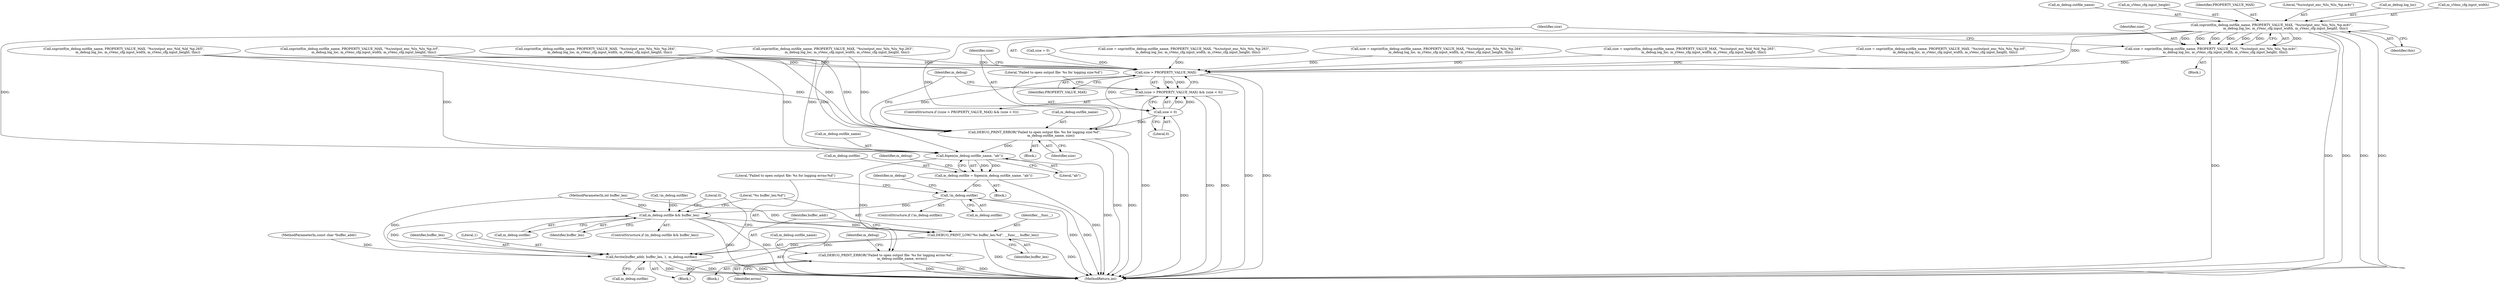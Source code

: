 digraph "0_Android_7558d03e6498e970b761aa44fff6b2c659202d95_5@API" {
"1000131" [label="(Call,snprintf(m_debug.outfile_name, PROPERTY_VALUE_MAX, \"%s/output_enc_%lu_%lu_%p.m4v\",\n                           m_debug.log_loc, m_sVenc_cfg.input_width, m_sVenc_cfg.input_height, this))"];
"1000129" [label="(Call,size = snprintf(m_debug.outfile_name, PROPERTY_VALUE_MAX, \"%s/output_enc_%lu_%lu_%p.m4v\",\n                           m_debug.log_loc, m_sVenc_cfg.input_width, m_sVenc_cfg.input_height, this))"];
"1000253" [label="(Call,size > PROPERTY_VALUE_MAX)"];
"1000252" [label="(Call,(size > PROPERTY_VALUE_MAX) && (size < 0))"];
"1000256" [label="(Call,size < 0)"];
"1000260" [label="(Call,DEBUG_PRINT_ERROR(\"Failed to open output file: %s for logging size:%d\",\n                                m_debug.outfile_name, size))"];
"1000270" [label="(Call,fopen(m_debug.outfile_name, \"ab\"))"];
"1000266" [label="(Call,m_debug.outfile = fopen(m_debug.outfile_name, \"ab\"))"];
"1000276" [label="(Call,!m_debug.outfile)"];
"1000298" [label="(Call,m_debug.outfile && buffer_len)"];
"1000304" [label="(Call,DEBUG_PRINT_LOW(\"%s buffer_len:%d\", __func__, buffer_len))"];
"1000308" [label="(Call,fwrite(buffer_addr, buffer_len, 1, m_debug.outfile))"];
"1000281" [label="(Call,DEBUG_PRINT_ERROR(\"Failed to open output file: %s for logging errno:%d\",\n                               m_debug.outfile_name, errno))"];
"1000306" [label="(Identifier,__func__)"];
"1000253" [label="(Call,size > PROPERTY_VALUE_MAX)"];
"1000255" [label="(Identifier,PROPERTY_VALUE_MAX)"];
"1000183" [label="(Call,snprintf(m_debug.outfile_name, PROPERTY_VALUE_MAX, \"%s/output_enc_%ld_%ld_%p.265\",\n                           m_debug.log_loc, m_sVenc_cfg.input_width, m_sVenc_cfg.input_height, this))"];
"1000274" [label="(Literal,\"ab\")"];
"1000130" [label="(Identifier,size)"];
"1000129" [label="(Call,size = snprintf(m_debug.outfile_name, PROPERTY_VALUE_MAX, \"%s/output_enc_%lu_%lu_%p.m4v\",\n                           m_debug.log_loc, m_sVenc_cfg.input_width, m_sVenc_cfg.input_height, this))"];
"1000267" [label="(Call,m_debug.outfile)"];
"1000271" [label="(Call,m_debug.outfile_name)"];
"1000297" [label="(ControlStructure,if (m_debug.outfile && buffer_len))"];
"1000119" [label="(Call,size = 0)"];
"1000251" [label="(ControlStructure,if ((size > PROPERTY_VALUE_MAX) && (size < 0)))"];
"1000113" [label="(Call,!m_debug.outfile)"];
"1000254" [label="(Identifier,size)"];
"1000310" [label="(Identifier,buffer_len)"];
"1000207" [label="(Call,size = snprintf(m_debug.outfile_name, PROPERTY_VALUE_MAX, \"%s/output_enc_%lu_%lu_%p.263\",\n                           m_debug.log_loc, m_sVenc_cfg.input_width, m_sVenc_cfg.input_height, this))"];
"1000311" [label="(Literal,1)"];
"1000265" [label="(Identifier,size)"];
"1000317" [label="(MethodReturn,int)"];
"1000282" [label="(Literal,\"Failed to open output file: %s for logging errno:%d\")"];
"1000286" [label="(Identifier,errno)"];
"1000268" [label="(Identifier,m_debug)"];
"1000300" [label="(Identifier,m_debug)"];
"1000235" [label="(Call,snprintf(m_debug.outfile_name, PROPERTY_VALUE_MAX, \"%s/output_enc_%lu_%lu_%p.ivf\",\n                           m_debug.log_loc, m_sVenc_cfg.input_width, m_sVenc_cfg.input_height, this))"];
"1000298" [label="(Call,m_debug.outfile && buffer_len)"];
"1000307" [label="(Identifier,buffer_len)"];
"1000266" [label="(Call,m_debug.outfile = fopen(m_debug.outfile_name, \"ab\"))"];
"1000258" [label="(Literal,0)"];
"1000132" [label="(Call,m_debug.outfile_name)"];
"1000283" [label="(Call,m_debug.outfile_name)"];
"1000262" [label="(Call,m_debug.outfile_name)"];
"1000143" [label="(Call,m_sVenc_cfg.input_height)"];
"1000157" [label="(Call,snprintf(m_debug.outfile_name, PROPERTY_VALUE_MAX, \"%s/output_enc_%lu_%lu_%p.264\",\n                           m_debug.log_loc, m_sVenc_cfg.input_width, m_sVenc_cfg.input_height, this))"];
"1000281" [label="(Call,DEBUG_PRINT_ERROR(\"Failed to open output file: %s for logging errno:%d\",\n                               m_debug.outfile_name, errno))"];
"1000256" [label="(Call,size < 0)"];
"1000312" [label="(Call,m_debug.outfile)"];
"1000276" [label="(Call,!m_debug.outfile)"];
"1000155" [label="(Call,size = snprintf(m_debug.outfile_name, PROPERTY_VALUE_MAX, \"%s/output_enc_%lu_%lu_%p.264\",\n                           m_debug.log_loc, m_sVenc_cfg.input_width, m_sVenc_cfg.input_height, this))"];
"1000102" [label="(MethodParameterIn,int buffer_len)"];
"1000270" [label="(Call,fopen(m_debug.outfile_name, \"ab\"))"];
"1000303" [label="(Block,)"];
"1000260" [label="(Call,DEBUG_PRINT_ERROR(\"Failed to open output file: %s for logging size:%d\",\n                                m_debug.outfile_name, size))"];
"1000280" [label="(Block,)"];
"1000117" [label="(Block,)"];
"1000252" [label="(Call,(size > PROPERTY_VALUE_MAX) && (size < 0))"];
"1000135" [label="(Identifier,PROPERTY_VALUE_MAX)"];
"1000181" [label="(Call,size = snprintf(m_debug.outfile_name, PROPERTY_VALUE_MAX, \"%s/output_enc_%ld_%ld_%p.265\",\n                           m_debug.log_loc, m_sVenc_cfg.input_width, m_sVenc_cfg.input_height, this))"];
"1000233" [label="(Call,size = snprintf(m_debug.outfile_name, PROPERTY_VALUE_MAX, \"%s/output_enc_%lu_%lu_%p.ivf\",\n                           m_debug.log_loc, m_sVenc_cfg.input_width, m_sVenc_cfg.input_height, this))"];
"1000128" [label="(Block,)"];
"1000136" [label="(Literal,\"%s/output_enc_%lu_%lu_%p.m4v\")"];
"1000209" [label="(Call,snprintf(m_debug.outfile_name, PROPERTY_VALUE_MAX, \"%s/output_enc_%lu_%lu_%p.263\",\n                           m_debug.log_loc, m_sVenc_cfg.input_width, m_sVenc_cfg.input_height, this))"];
"1000299" [label="(Call,m_debug.outfile)"];
"1000302" [label="(Identifier,buffer_len)"];
"1000308" [label="(Call,fwrite(buffer_addr, buffer_len, 1, m_debug.outfile))"];
"1000304" [label="(Call,DEBUG_PRINT_LOW(\"%s buffer_len:%d\", __func__, buffer_len))"];
"1000275" [label="(ControlStructure,if (!m_debug.outfile))"];
"1000259" [label="(Block,)"];
"1000278" [label="(Identifier,m_debug)"];
"1000261" [label="(Literal,\"Failed to open output file: %s for logging size:%d\")"];
"1000257" [label="(Identifier,size)"];
"1000131" [label="(Call,snprintf(m_debug.outfile_name, PROPERTY_VALUE_MAX, \"%s/output_enc_%lu_%lu_%p.m4v\",\n                           m_debug.log_loc, m_sVenc_cfg.input_width, m_sVenc_cfg.input_height, this))"];
"1000101" [label="(MethodParameterIn,const char *buffer_addr)"];
"1000137" [label="(Call,m_debug.log_loc)"];
"1000146" [label="(Identifier,this)"];
"1000140" [label="(Call,m_sVenc_cfg.input_width)"];
"1000290" [label="(Identifier,m_debug)"];
"1000305" [label="(Literal,\"%s buffer_len:%d\")"];
"1000316" [label="(Literal,0)"];
"1000277" [label="(Call,m_debug.outfile)"];
"1000309" [label="(Identifier,buffer_addr)"];
"1000131" -> "1000129"  [label="AST: "];
"1000131" -> "1000146"  [label="CFG: "];
"1000132" -> "1000131"  [label="AST: "];
"1000135" -> "1000131"  [label="AST: "];
"1000136" -> "1000131"  [label="AST: "];
"1000137" -> "1000131"  [label="AST: "];
"1000140" -> "1000131"  [label="AST: "];
"1000143" -> "1000131"  [label="AST: "];
"1000146" -> "1000131"  [label="AST: "];
"1000129" -> "1000131"  [label="CFG: "];
"1000131" -> "1000317"  [label="DDG: "];
"1000131" -> "1000317"  [label="DDG: "];
"1000131" -> "1000317"  [label="DDG: "];
"1000131" -> "1000317"  [label="DDG: "];
"1000131" -> "1000129"  [label="DDG: "];
"1000131" -> "1000129"  [label="DDG: "];
"1000131" -> "1000129"  [label="DDG: "];
"1000131" -> "1000129"  [label="DDG: "];
"1000131" -> "1000129"  [label="DDG: "];
"1000131" -> "1000129"  [label="DDG: "];
"1000131" -> "1000129"  [label="DDG: "];
"1000131" -> "1000253"  [label="DDG: "];
"1000131" -> "1000260"  [label="DDG: "];
"1000131" -> "1000270"  [label="DDG: "];
"1000129" -> "1000128"  [label="AST: "];
"1000130" -> "1000129"  [label="AST: "];
"1000254" -> "1000129"  [label="CFG: "];
"1000129" -> "1000317"  [label="DDG: "];
"1000129" -> "1000253"  [label="DDG: "];
"1000253" -> "1000252"  [label="AST: "];
"1000253" -> "1000255"  [label="CFG: "];
"1000254" -> "1000253"  [label="AST: "];
"1000255" -> "1000253"  [label="AST: "];
"1000257" -> "1000253"  [label="CFG: "];
"1000252" -> "1000253"  [label="CFG: "];
"1000253" -> "1000317"  [label="DDG: "];
"1000253" -> "1000317"  [label="DDG: "];
"1000253" -> "1000252"  [label="DDG: "];
"1000253" -> "1000252"  [label="DDG: "];
"1000181" -> "1000253"  [label="DDG: "];
"1000207" -> "1000253"  [label="DDG: "];
"1000119" -> "1000253"  [label="DDG: "];
"1000233" -> "1000253"  [label="DDG: "];
"1000155" -> "1000253"  [label="DDG: "];
"1000183" -> "1000253"  [label="DDG: "];
"1000235" -> "1000253"  [label="DDG: "];
"1000157" -> "1000253"  [label="DDG: "];
"1000209" -> "1000253"  [label="DDG: "];
"1000253" -> "1000256"  [label="DDG: "];
"1000253" -> "1000260"  [label="DDG: "];
"1000252" -> "1000251"  [label="AST: "];
"1000252" -> "1000256"  [label="CFG: "];
"1000256" -> "1000252"  [label="AST: "];
"1000261" -> "1000252"  [label="CFG: "];
"1000268" -> "1000252"  [label="CFG: "];
"1000252" -> "1000317"  [label="DDG: "];
"1000252" -> "1000317"  [label="DDG: "];
"1000252" -> "1000317"  [label="DDG: "];
"1000256" -> "1000252"  [label="DDG: "];
"1000256" -> "1000252"  [label="DDG: "];
"1000256" -> "1000258"  [label="CFG: "];
"1000257" -> "1000256"  [label="AST: "];
"1000258" -> "1000256"  [label="AST: "];
"1000256" -> "1000317"  [label="DDG: "];
"1000256" -> "1000260"  [label="DDG: "];
"1000260" -> "1000259"  [label="AST: "];
"1000260" -> "1000265"  [label="CFG: "];
"1000261" -> "1000260"  [label="AST: "];
"1000262" -> "1000260"  [label="AST: "];
"1000265" -> "1000260"  [label="AST: "];
"1000268" -> "1000260"  [label="CFG: "];
"1000260" -> "1000317"  [label="DDG: "];
"1000260" -> "1000317"  [label="DDG: "];
"1000183" -> "1000260"  [label="DDG: "];
"1000157" -> "1000260"  [label="DDG: "];
"1000209" -> "1000260"  [label="DDG: "];
"1000235" -> "1000260"  [label="DDG: "];
"1000260" -> "1000270"  [label="DDG: "];
"1000270" -> "1000266"  [label="AST: "];
"1000270" -> "1000274"  [label="CFG: "];
"1000271" -> "1000270"  [label="AST: "];
"1000274" -> "1000270"  [label="AST: "];
"1000266" -> "1000270"  [label="CFG: "];
"1000270" -> "1000317"  [label="DDG: "];
"1000270" -> "1000266"  [label="DDG: "];
"1000270" -> "1000266"  [label="DDG: "];
"1000183" -> "1000270"  [label="DDG: "];
"1000157" -> "1000270"  [label="DDG: "];
"1000209" -> "1000270"  [label="DDG: "];
"1000235" -> "1000270"  [label="DDG: "];
"1000270" -> "1000281"  [label="DDG: "];
"1000266" -> "1000117"  [label="AST: "];
"1000267" -> "1000266"  [label="AST: "];
"1000278" -> "1000266"  [label="CFG: "];
"1000266" -> "1000317"  [label="DDG: "];
"1000266" -> "1000276"  [label="DDG: "];
"1000276" -> "1000275"  [label="AST: "];
"1000276" -> "1000277"  [label="CFG: "];
"1000277" -> "1000276"  [label="AST: "];
"1000282" -> "1000276"  [label="CFG: "];
"1000300" -> "1000276"  [label="CFG: "];
"1000276" -> "1000317"  [label="DDG: "];
"1000276" -> "1000317"  [label="DDG: "];
"1000276" -> "1000298"  [label="DDG: "];
"1000298" -> "1000297"  [label="AST: "];
"1000298" -> "1000299"  [label="CFG: "];
"1000298" -> "1000302"  [label="CFG: "];
"1000299" -> "1000298"  [label="AST: "];
"1000302" -> "1000298"  [label="AST: "];
"1000305" -> "1000298"  [label="CFG: "];
"1000316" -> "1000298"  [label="CFG: "];
"1000298" -> "1000317"  [label="DDG: "];
"1000298" -> "1000317"  [label="DDG: "];
"1000298" -> "1000317"  [label="DDG: "];
"1000113" -> "1000298"  [label="DDG: "];
"1000102" -> "1000298"  [label="DDG: "];
"1000298" -> "1000304"  [label="DDG: "];
"1000298" -> "1000308"  [label="DDG: "];
"1000304" -> "1000303"  [label="AST: "];
"1000304" -> "1000307"  [label="CFG: "];
"1000305" -> "1000304"  [label="AST: "];
"1000306" -> "1000304"  [label="AST: "];
"1000307" -> "1000304"  [label="AST: "];
"1000309" -> "1000304"  [label="CFG: "];
"1000304" -> "1000317"  [label="DDG: "];
"1000304" -> "1000317"  [label="DDG: "];
"1000102" -> "1000304"  [label="DDG: "];
"1000304" -> "1000308"  [label="DDG: "];
"1000308" -> "1000303"  [label="AST: "];
"1000308" -> "1000312"  [label="CFG: "];
"1000309" -> "1000308"  [label="AST: "];
"1000310" -> "1000308"  [label="AST: "];
"1000311" -> "1000308"  [label="AST: "];
"1000312" -> "1000308"  [label="AST: "];
"1000316" -> "1000308"  [label="CFG: "];
"1000308" -> "1000317"  [label="DDG: "];
"1000308" -> "1000317"  [label="DDG: "];
"1000308" -> "1000317"  [label="DDG: "];
"1000308" -> "1000317"  [label="DDG: "];
"1000101" -> "1000308"  [label="DDG: "];
"1000102" -> "1000308"  [label="DDG: "];
"1000281" -> "1000280"  [label="AST: "];
"1000281" -> "1000286"  [label="CFG: "];
"1000282" -> "1000281"  [label="AST: "];
"1000283" -> "1000281"  [label="AST: "];
"1000286" -> "1000281"  [label="AST: "];
"1000290" -> "1000281"  [label="CFG: "];
"1000281" -> "1000317"  [label="DDG: "];
"1000281" -> "1000317"  [label="DDG: "];
"1000281" -> "1000317"  [label="DDG: "];
}
